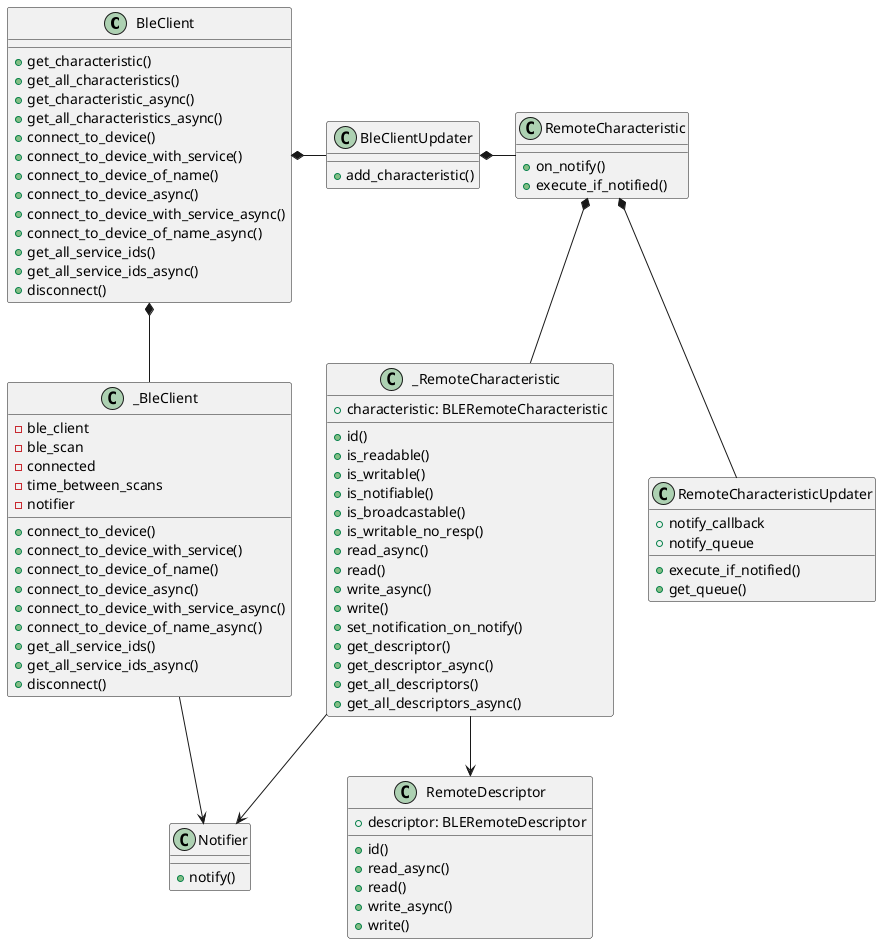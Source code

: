 @startuml Ble client

class BleClient {
    + get_characteristic()
    + get_all_characteristics()
    + get_characteristic_async()
    + get_all_characteristics_async()
    + connect_to_device()
    + connect_to_device_with_service()
    + connect_to_device_of_name()
    + connect_to_device_async()
    + connect_to_device_with_service_async()
    + connect_to_device_of_name_async()
    + get_all_service_ids()
    + get_all_service_ids_async()
    + disconnect()
}

class _BleClient{
    - ble_client
    - ble_scan
    - connected
    - time_between_scans
    - notifier
    + connect_to_device()
    + connect_to_device_with_service()
    + connect_to_device_of_name()
    + connect_to_device_async()
    + connect_to_device_with_service_async()
    + connect_to_device_of_name_async()
    + get_all_service_ids()
    + get_all_service_ids_async()
    + disconnect()
}

class BleClientUpdater{
    + add_characteristic()
    
}

class RemoteCharacteristic{
    + on_notify()
    + execute_if_notified()
}

class _RemoteCharacteristic{
    + characteristic: BLERemoteCharacteristic
    + id()
    + is_readable()
    + is_writable()
    + is_notifiable()
    + is_broadcastable()
    + is_writable_no_resp()
    + read_async()
    + read()
    + write_async()
    + write()
    + set_notification_on_notify()
    + get_descriptor()
    + get_descriptor_async()
    + get_all_descriptors()
    + get_all_descriptors_async()
}

class Notifier{
    + notify()
}
class RemoteCharacteristicUpdater{
    + notify_callback
    + notify_queue
    + execute_if_notified()
    + get_queue()
}

class RemoteDescriptor{
    + descriptor: BLERemoteDescriptor
    + id()
    + read_async()
    + read()
    + write_async()
    + write()
}

BleClient *-- _BleClient 
BleClient *- BleClientUpdater
BleClientUpdater *- RemoteCharacteristic
RemoteCharacteristic *-- RemoteCharacteristicUpdater
RemoteCharacteristic *-- _RemoteCharacteristic
_RemoteCharacteristic -down-> Notifier
_RemoteCharacteristic -down-> RemoteDescriptor
_BleClient --> Notifier
@enduml